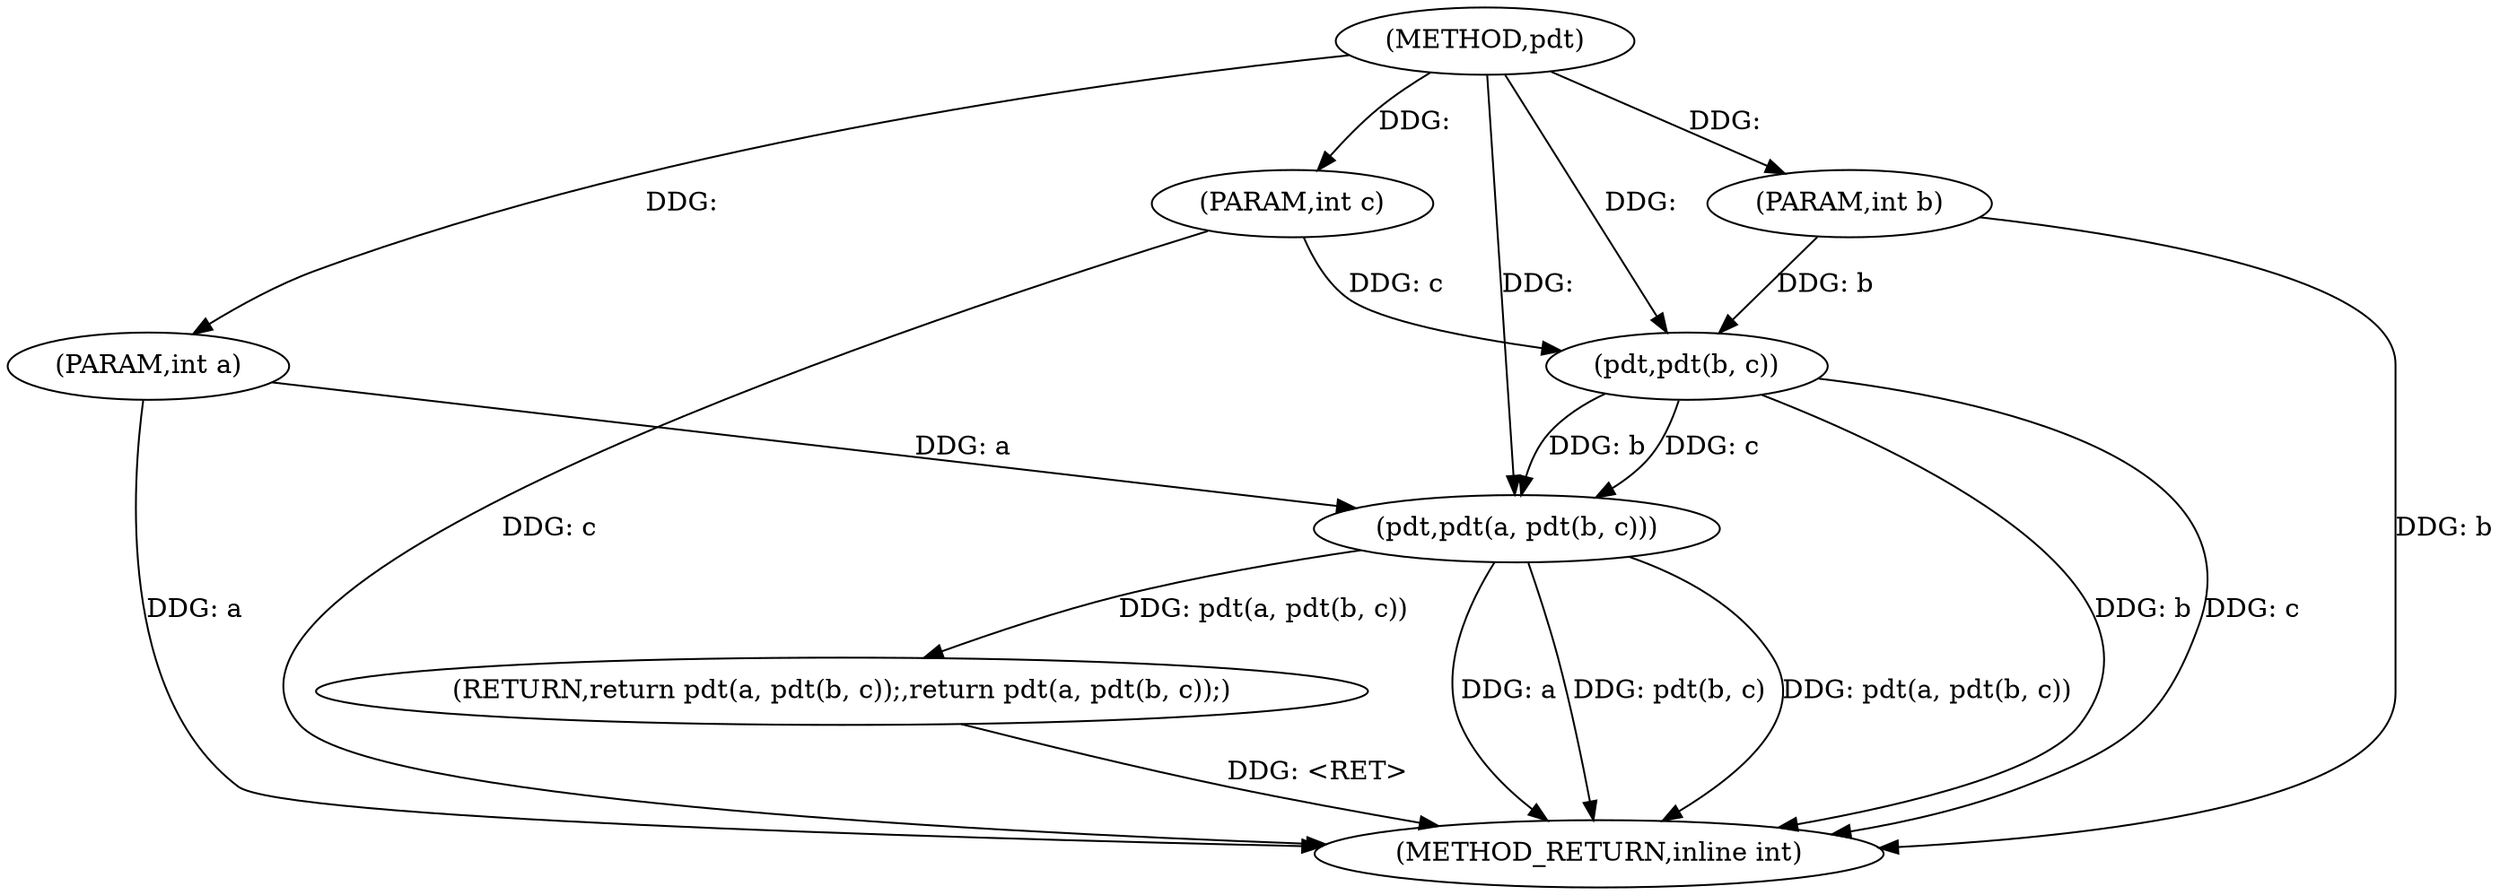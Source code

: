 digraph "pdt" {  
"1002149" [label = "(METHOD,pdt)" ]
"1002160" [label = "(METHOD_RETURN,inline int)" ]
"1002150" [label = "(PARAM,int a)" ]
"1002151" [label = "(PARAM,int b)" ]
"1002152" [label = "(PARAM,int c)" ]
"1002154" [label = "(RETURN,return pdt(a, pdt(b, c));,return pdt(a, pdt(b, c));)" ]
"1002155" [label = "(pdt,pdt(a, pdt(b, c)))" ]
"1002157" [label = "(pdt,pdt(b, c))" ]
  "1002150" -> "1002160"  [ label = "DDG: a"] 
  "1002151" -> "1002160"  [ label = "DDG: b"] 
  "1002152" -> "1002160"  [ label = "DDG: c"] 
  "1002155" -> "1002160"  [ label = "DDG: a"] 
  "1002157" -> "1002160"  [ label = "DDG: b"] 
  "1002157" -> "1002160"  [ label = "DDG: c"] 
  "1002155" -> "1002160"  [ label = "DDG: pdt(b, c)"] 
  "1002155" -> "1002160"  [ label = "DDG: pdt(a, pdt(b, c))"] 
  "1002154" -> "1002160"  [ label = "DDG: <RET>"] 
  "1002149" -> "1002150"  [ label = "DDG: "] 
  "1002149" -> "1002151"  [ label = "DDG: "] 
  "1002149" -> "1002152"  [ label = "DDG: "] 
  "1002155" -> "1002154"  [ label = "DDG: pdt(a, pdt(b, c))"] 
  "1002150" -> "1002155"  [ label = "DDG: a"] 
  "1002149" -> "1002155"  [ label = "DDG: "] 
  "1002157" -> "1002155"  [ label = "DDG: b"] 
  "1002157" -> "1002155"  [ label = "DDG: c"] 
  "1002151" -> "1002157"  [ label = "DDG: b"] 
  "1002149" -> "1002157"  [ label = "DDG: "] 
  "1002152" -> "1002157"  [ label = "DDG: c"] 
}
